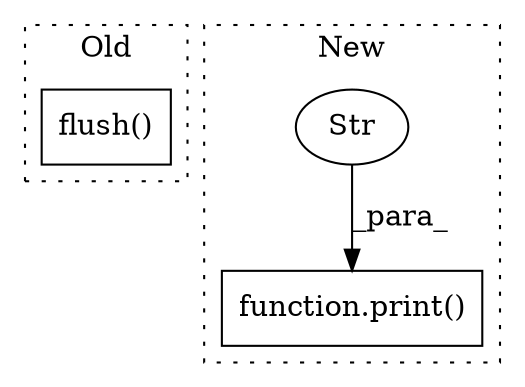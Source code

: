 digraph G {
subgraph cluster0 {
1 [label="flush()" a="75" s="6740" l="13" shape="box"];
label = "Old";
style="dotted";
}
subgraph cluster1 {
2 [label="function.print()" a="75" s="7378,7427" l="6,1" shape="box"];
3 [label="Str" a="66" s="7384" l="43" shape="ellipse"];
label = "New";
style="dotted";
}
3 -> 2 [label="_para_"];
}